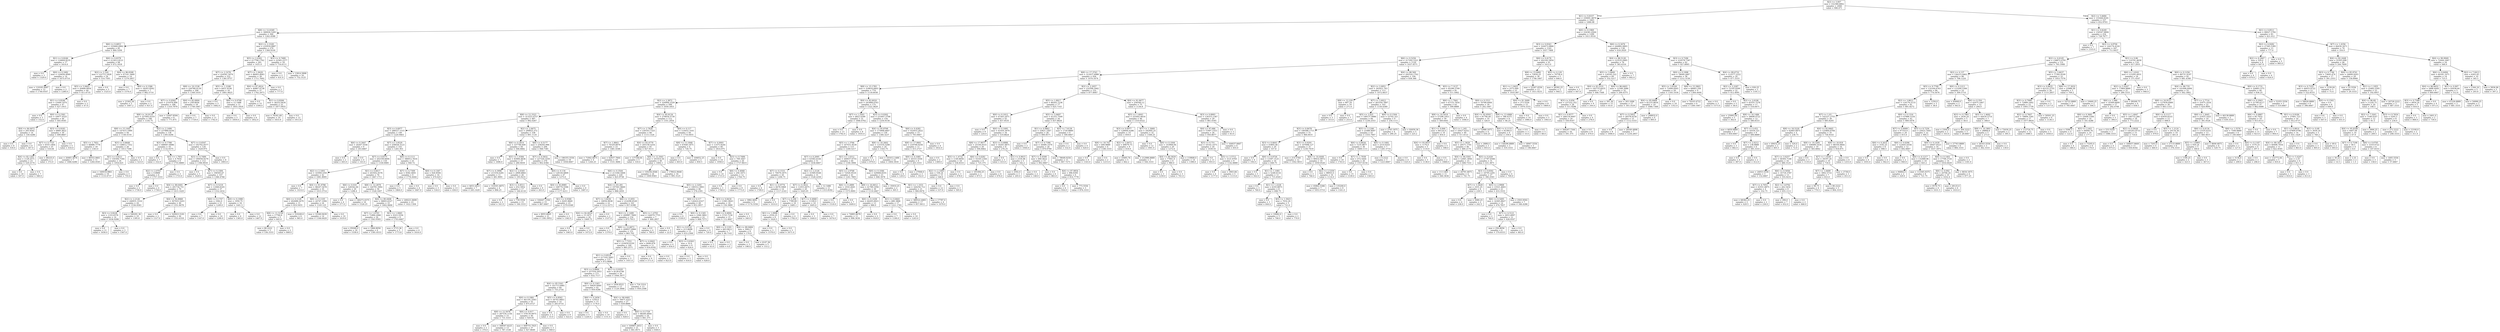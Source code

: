 digraph Tree {
node [shape=box] ;
0 [label="X[2] <= 3.007\nmse = 332389.6802\nsamples = 2000\nvalue = 996.471"] ;
1 [label="X[1] <= 0.8337\nmse = 339491.4879\nsamples = 1663\nvalue = 1066.08"] ;
0 -> 1 [labeldistance=2.5, labelangle=45, headlabel="True"] ;
2 [label="X[8] <= 12.6349\nmse = 308426.5285\nsamples = 364\nvalue = 1262.4588"] ;
1 -> 2 ;
3 [label="X[6] <= 0.6853\nmse = 335660.6962\nsamples = 85\nvalue = 860.5294"] ;
2 -> 3 ;
4 [label="X[1] <= 0.8246\nmse = 116604.8235\nsamples = 17\nvalue = 1614.0"] ;
3 -> 4 ;
5 [label="mse = 0.0\nsamples = 3\nvalue = 1329.0"] ;
4 -> 5 ;
6 [label="X[0] <= 0.1682\nmse = 120456.4949\nsamples = 14\nvalue = 1675.0714"] ;
4 -> 6 ;
7 [label="mse = 110183.4097\nsamples = 12\nvalue = 1740.9167"] ;
6 -> 7 ;
8 [label="mse = 0.0\nsamples = 2\nvalue = 1280.0"] ;
6 -> 8 ;
9 [label="X[6] <= 0.8378\nmse = 213012.8121\nsamples = 68\nvalue = 672.1618"] ;
3 -> 9 ;
10 [label="X[2] <= 2.324\nmse = 122715.1828\nsamples = 54\nvalue = 514.7593"] ;
9 -> 10 ;
11 [label="X[5] <= 5.9403\nmse = 20468.9954\nsamples = 49\nvalue = 411.6735"] ;
10 -> 11 ;
12 [label="X[1] <= 0.8246\nmse = 15440.1974\nsamples = 47\nvalue = 427.1915"] ;
11 -> 12 ;
13 [label="mse = 0.0\nsamples = 3\nvalue = 152.0"] ;
12 -> 13 ;
14 [label="X[0] <= 0.1583\nmse = 10977.4525\nsamples = 44\nvalue = 445.9545"] ;
12 -> 14 ;
15 [label="X[4] <= 84.0072\nmse = 205.9592\nsamples = 14\nvalue = 330.4286"] ;
14 -> 15 ;
16 [label="mse = 0.0\nsamples = 8\nvalue = 318.0"] ;
15 -> 16 ;
17 [label="mse = 0.0\nsamples = 6\nvalue = 347.0"] ;
15 -> 17 ;
18 [label="X[3] <= 0.9183\nmse = 6869.3822\nsamples = 30\nvalue = 499.8667"] ;
14 -> 18 ;
19 [label="X[7] <= 0.7725\nmse = 6555.1904\nsamples = 25\nvalue = 516.64"] ;
18 -> 19 ;
20 [label="X[4] <= 82.1263\nmse = 1128.2571\nsamples = 23\nvalue = 529.2174"] ;
19 -> 20 ;
21 [label="mse = 0.0\nsamples = 16\nvalue = 507.0"] ;
20 -> 21 ;
22 [label="mse = 0.0\nsamples = 7\nvalue = 580.0"] ;
20 -> 22 ;
23 [label="mse = 46225.0\nsamples = 2\nvalue = 372.0"] ;
19 -> 23 ;
24 [label="mse = 0.0\nsamples = 5\nvalue = 416.0"] ;
18 -> 24 ;
25 [label="mse = 0.0\nsamples = 2\nvalue = 47.0"] ;
11 -> 25 ;
26 [label="mse = 0.0\nsamples = 5\nvalue = 1525.0"] ;
10 -> 26 ;
27 [label="X[4] <= 86.8308\nmse = 97141.3469\nsamples = 14\nvalue = 1279.2857"] ;
9 -> 27 ;
28 [label="mse = 0.0\nsamples = 7\nvalue = 1576.0"] ;
27 -> 28 ;
29 [label="X[0] <= 0.1586\nmse = 18203.9592\nsamples = 7\nvalue = 982.5714"] ;
27 -> 29 ;
30 [label="mse = 23362.56\nsamples = 5\nvalue = 1007.2"] ;
29 -> 30 ;
31 [label="mse = 0.0\nsamples = 2\nvalue = 921.0"] ;
29 -> 31 ;
32 [label="X[2] <= 2.3328\nmse = 235918.0887\nsamples = 279\nvalue = 1384.9104"] ;
2 -> 32 ;
33 [label="X[5] <= 2.4302\nmse = 217706.1762\nsamples = 261\nvalue = 1431.0"] ;
32 -> 33 ;
34 [label="X[7] <= 2.3278\nmse = 224561.5074\nsamples = 222\nvalue = 1381.6757"] ;
33 -> 34 ;
35 [label="X[8] <= 19.1538\nmse = 226780.0139\nsamples = 206\nvalue = 1349.1019"] ;
34 -> 35 ;
36 [label="X[7] <= 0.9582\nmse = 231676.906\nsamples = 188\nvalue = 1310.7979"] ;
35 -> 36 ;
37 [label="X[8] <= 16.9116\nmse = 227005.0319\nsamples = 180\nvalue = 1334.75"] ;
36 -> 37 ;
38 [label="X[8] <= 15.1445\nmse = 147415.1999\nsamples = 44\nvalue = 1148.4318"] ;
37 -> 38 ;
39 [label="X[5] <= 1.7951\nmse = 66886.7778\nsamples = 18\nvalue = 1343.0"] ;
38 -> 39 ;
40 [label="mse = 20483.3878\nsamples = 7\nvalue = 1466.4286"] ;
39 -> 40 ;
41 [label="mse = 80552.0661\nsamples = 11\nvalue = 1264.4545"] ;
39 -> 41 ;
42 [label="X[3] <= 0.8648\nmse = 158812.7352\nsamples = 26\nvalue = 1013.7308"] ;
38 -> 42 ;
43 [label="X[1] <= 0.8211\nmse = 150306.7344\nsamples = 24\nvalue = 1054.625"] ;
42 -> 43 ;
44 [label="mse = 160018.9861\nsamples = 19\nvalue = 1133.4737"] ;
43 -> 44 ;
45 [label="mse = 0.0\nsamples = 5\nvalue = 755.0"] ;
43 -> 45 ;
46 [label="mse = 0.0\nsamples = 2\nvalue = 523.0"] ;
42 -> 46 ;
47 [label="X[2] <= 2.1499\nmse = 237889.9256\nsamples = 136\nvalue = 1395.0294"] ;
37 -> 47 ;
48 [label="X[3] <= 0.7788\nmse = 498947.8086\nsamples = 16\nvalue = 1132.9375"] ;
47 -> 48 ;
49 [label="mse = 0.0\nsamples = 7\nvalue = 332.0"] ;
48 -> 49 ;
50 [label="X[5] <= 1.7951\nmse = 4.7654\nsamples = 9\nvalue = 1755.8889"] ;
48 -> 50 ;
51 [label="X[2] <= 2.0703\nmse = 0.8889\nsamples = 6\nvalue = 1757.3333"] ;
50 -> 51 ;
52 [label="mse = 0.0\nsamples = 2\nvalue = 1756.0"] ;
51 -> 52 ;
53 [label="mse = 0.0\nsamples = 4\nvalue = 1758.0"] ;
51 -> 53 ;
54 [label="mse = 0.0\nsamples = 3\nvalue = 1753.0"] ;
50 -> 54 ;
55 [label="X[7] <= 0.6547\nmse = 192702.0577\nsamples = 120\nvalue = 1429.975"] ;
47 -> 55 ;
56 [label="X[3] <= 0.7489\nmse = 190058.9279\nsamples = 112\nvalue = 1396.9018"] ;
55 -> 56 ;
57 [label="mse = 0.0\nsamples = 5\nvalue = 1620.0"] ;
56 -> 57 ;
58 [label="X[7] <= 0.3384\nmse = 196505.67\nsamples = 107\nvalue = 1386.4766"] ;
56 -> 58 ;
59 [label="X[4] <= 89.6491\nmse = 291734.751\nsamples = 70\nvalue = 1415.1429"] ;
58 -> 59 ;
60 [label="X[2] <= 2.2126\nmse = 240031.3316\nsamples = 24\nvalue = 1536.4583"] ;
59 -> 60 ;
61 [label="X[3] <= 0.8228\nmse = 1333.6378\nsamples = 14\nvalue = 1636.9286"] ;
60 -> 61 ;
62 [label="mse = 0.0\nsamples = 11\nvalue = 1656.0"] ;
61 -> 62 ;
63 [label="mse = 0.0\nsamples = 3\nvalue = 1567.0"] ;
61 -> 63 ;
64 [label="mse = 540291.36\nsamples = 10\nvalue = 1395.8"] ;
60 -> 64 ;
65 [label="X[4] <= 92.8968\nmse = 307025.5203\nsamples = 46\nvalue = 1351.8478"] ;
59 -> 65 ;
66 [label="mse = 0.0\nsamples = 2\nvalue = 1317.0"] ;
65 -> 66 ;
67 [label="mse = 320923.5181\nsamples = 44\nvalue = 1353.4318"] ;
65 -> 67 ;
68 [label="X[7] <= 0.5218\nmse = 11846.6165\nsamples = 37\nvalue = 1332.2432"] ;
58 -> 68 ;
69 [label="X[0] <= 0.1747\nmse = 3362.0\nsamples = 21\nvalue = 1249.0"] ;
68 -> 69 ;
70 [label="mse = 0.0\nsamples = 7\nvalue = 1167.0"] ;
69 -> 70 ;
71 [label="mse = 0.0\nsamples = 14\nvalue = 1290.0"] ;
69 -> 71 ;
72 [label="X[0] <= 0.1998\nmse = 1950.75\nsamples = 16\nvalue = 1441.5"] ;
68 -> 72 ;
73 [label="mse = 0.0\nsamples = 4\nvalue = 1365.0"] ;
72 -> 73 ;
74 [label="mse = 0.0\nsamples = 12\nvalue = 1467.0"] ;
72 -> 74 ;
75 [label="mse = 0.0\nsamples = 8\nvalue = 1893.0"] ;
55 -> 75 ;
76 [label="mse = 33447.8594\nsamples = 8\nvalue = 771.875"] ;
36 -> 76 ;
77 [label="X[4] <= 82.6904\nmse = 258.8056\nsamples = 18\nvalue = 1749.1667"] ;
35 -> 77 ;
78 [label="mse = 0.0\nsamples = 7\nvalue = 1729.0"] ;
77 -> 78 ;
79 [label="mse = 0.0\nsamples = 11\nvalue = 1762.0"] ;
77 -> 79 ;
80 [label="X[5] <= 1.2188\nmse = 6451.9336\nsamples = 16\nvalue = 1801.0625"] ;
34 -> 80 ;
81 [label="mse = 0.0\nsamples = 5\nvalue = 1682.0"] ;
80 -> 81 ;
82 [label="X[6] <= 0.4708\nmse = 12.1488\nsamples = 11\nvalue = 1855.1818"] ;
80 -> 82 ;
83 [label="mse = 0.0\nsamples = 5\nvalue = 1859.0"] ;
82 -> 83 ;
84 [label="mse = 0.0\nsamples = 6\nvalue = 1852.0"] ;
82 -> 84 ;
85 [label="X[7] <= 1.9429\nmse = 86003.4083\nsamples = 39\nvalue = 1711.7692"] ;
33 -> 85 ;
86 [label="X[4] <= 87.4914\nmse = 40867.0738\nsamples = 37\nvalue = 1762.2973"] ;
85 -> 86 ;
87 [label="mse = 0.0\nsamples = 15\nvalue = 1594.0"] ;
86 -> 87 ;
88 [label="X[1] <= 0.8266\nmse = 36252.0434\nsamples = 22\nvalue = 1877.0455"] ;
86 -> 88 ;
89 [label="mse = 76341.69\nsamples = 10\nvalue = 1833.9"] ;
88 -> 89 ;
90 [label="mse = 0.0\nsamples = 12\nvalue = 1913.0"] ;
88 -> 90 ;
91 [label="mse = 0.0\nsamples = 2\nvalue = 777.0"] ;
85 -> 91 ;
92 [label="X[3] <= 0.7489\nmse = 22565.2377\nsamples = 18\nvalue = 716.6111"] ;
32 -> 92 ;
93 [label="mse = 0.0\nsamples = 2\nvalue = 431.0"] ;
92 -> 93 ;
94 [label="mse = 13914.5898\nsamples = 16\nvalue = 752.3125"] ;
92 -> 94 ;
95 [label="X[0] <= 0.1969\nmse = 334361.8364\nsamples = 1299\nvalue = 1011.0516"] ;
1 -> 95 ;
96 [label="X[3] <= 0.9343\nmse = 324473.0866\nsamples = 1161\nvalue = 1057.7468"] ;
95 -> 96 ;
97 [label="X[6] <= 0.5256\nmse = 317292.5321\nsamples = 1120\nvalue = 1037.4571"] ;
96 -> 97 ;
98 [label="X[8] <= 17.3743\nmse = 312437.6988\nsamples = 926\nvalue = 1079.1674"] ;
97 -> 98 ;
99 [label="X[8] <= 15.1783\nmse = 318616.8403\nsamples = 774\nvalue = 1118.6938"] ;
98 -> 99 ;
100 [label="X[2] <= 2.3872\nmse = 324909.3329\nsamples = 599\nvalue = 1059.1853"] ;
99 -> 100 ;
101 [label="X[8] <= 12.3323\nmse = 313223.4757\nsamples = 487\nvalue = 992.0267"] ;
100 -> 101 ;
102 [label="X[3] <= 0.6977\nmse = 288527.1515\nsamples = 149\nvalue = 1220.9463"] ;
101 -> 102 ;
103 [label="X[6] <= 0.3447\nmse = 20267.5556\nsamples = 6\nvalue = 243.6667"] ;
102 -> 103 ;
104 [label="mse = 0.0\nsamples = 2\nvalue = 445.0"] ;
103 -> 104 ;
105 [label="mse = 0.0\nsamples = 4\nvalue = 143.0"] ;
103 -> 105 ;
106 [label="X[7] <= 3.9529\nmse = 258028.3123\nsamples = 143\nvalue = 1261.951"] ;
102 -> 106 ;
107 [label="X[7] <= 0.8375\nmse = 202109.6694\nsamples = 118\nvalue = 1330.0085"] ;
106 -> 107 ;
108 [label="X[2] <= 2.1001\nmse = 103943.059\nsamples = 42\nvalue = 1081.8095"] ;
107 -> 108 ;
109 [label="mse = 0.0\nsamples = 7\nvalue = 1414.0"] ;
108 -> 109 ;
110 [label="X[4] <= 91.9786\nmse = 98247.5478\nsamples = 35\nvalue = 1015.3714"] ;
108 -> 110 ;
111 [label="X[0] <= 0.1128\nmse = 202688.2479\nsamples = 11\nvalue = 819.5455"] ;
110 -> 111 ;
112 [label="X[8] <= 11.5158\nmse = 17760.8\nsamples = 5\nvalue = 645.0"] ;
111 -> 112 ;
113 [label="mse = 80.2222\nsamples = 3\nvalue = 536.3333"] ;
112 -> 113 ;
114 [label="mse = 0.0\nsamples = 2\nvalue = 808.0"] ;
112 -> 114 ;
115 [label="mse = 310249.0\nsamples = 6\nvalue = 965.0"] ;
111 -> 115 ;
116 [label="X[0] <= 0.1105\nmse = 24747.1094\nsamples = 24\nvalue = 1105.125"] ;
110 -> 116 ;
117 [label="mse = 33340.9439\nsamples = 14\nvalue = 1166.6429"] ;
116 -> 117 ;
118 [label="mse = 0.0\nsamples = 10\nvalue = 1019.0"] ;
116 -> 118 ;
119 [label="X[1] <= 0.8417\nmse = 203502.4576\nsamples = 76\nvalue = 1467.1711"] ;
107 -> 119 ;
120 [label="X[6] <= 0.016\nmse = 328342.84\nsamples = 20\nvalue = 1296.4"] ;
119 -> 120 ;
121 [label="mse = 0.0\nsamples = 4\nvalue = 377.0"] ;
120 -> 121 ;
122 [label="mse = 146273.4375\nsamples = 16\nvalue = 1526.25"] ;
120 -> 122 ;
123 [label="X[8] <= 12.2878\nmse = 144781.5992\nsamples = 56\nvalue = 1528.1607"] ;
119 -> 123 ;
124 [label="X[4] <= 89.4408\nmse = 58693.6327\nsamples = 33\nvalue = 1602.0606"] ;
123 -> 124 ;
125 [label="X[7] <= 1.6793\nmse = 71884.2066\nsamples = 24\nvalue = 1563.9583"] ;
124 -> 125 ;
126 [label="mse = 95048.0\nsamples = 18\nvalue = 1558.0"] ;
125 -> 126 ;
127 [label="mse = 1966.8056\nsamples = 6\nvalue = 1581.8333"] ;
125 -> 127 ;
128 [label="X[1] <= 1.0065\nmse = 9323.5556\nsamples = 9\nvalue = 1703.6667"] ;
124 -> 128 ;
129 [label="mse = 5715.36\nsamples = 5\nvalue = 1773.8"] ;
128 -> 129 ;
130 [label="mse = 0.0\nsamples = 4\nvalue = 1616.0"] ;
128 -> 130 ;
131 [label="mse = 249221.0699\nsamples = 23\nvalue = 1422.1304"] ;
123 -> 131 ;
132 [label="X[0] <= 0.1111\nmse = 396912.7616\nsamples = 25\nvalue = 940.72"] ;
106 -> 132 ;
133 [label="X[7] <= 4.7309\nmse = 9582.4691\nsamples = 9\nvalue = 1776.4444"] ;
132 -> 133 ;
134 [label="mse = 0.0\nsamples = 5\nvalue = 1864.0"] ;
133 -> 134 ;
135 [label="mse = 0.0\nsamples = 4\nvalue = 1667.0"] ;
133 -> 135 ;
136 [label="X[0] <= 0.1367\nmse = 926.8594\nsamples = 16\nvalue = 470.625"] ;
132 -> 136 ;
137 [label="mse = 0.0\nsamples = 3\nvalue = 534.0"] ;
136 -> 137 ;
138 [label="mse = 0.0\nsamples = 13\nvalue = 456.0"] ;
136 -> 138 ;
139 [label="X[2] <= 2.0675\nmse = 290825.372\nsamples = 338\nvalue = 891.1124"] ;
101 -> 139 ;
140 [label="X[6] <= 0.2614\nmse = 337746.609\nsamples = 44\nvalue = 506.0682"] ;
139 -> 140 ;
141 [label="mse = 0.0\nsamples = 7\nvalue = 1696.0"] ;
140 -> 141 ;
142 [label="X[5] <= 1.9384\nmse = 83084.4836\nsamples = 37\nvalue = 280.9459"] ;
140 -> 142 ;
143 [label="X[7] <= 0.3998\nmse = 215354.6281\nsamples = 11\nvalue = 481.9091"] ;
142 -> 143 ;
144 [label="mse = 4653.2653\nsamples = 7\nvalue = 245.1429"] ;
143 -> 144 ;
145 [label="mse = 314301.6875\nsamples = 4\nvalue = 896.25"] ;
143 -> 145 ;
146 [label="X[2] <= 2.0345\nmse = 2808.6864\nsamples = 26\nvalue = 195.9231"] ;
142 -> 146 ;
147 [label="X[3] <= 0.8511\nmse = 652.5952\nsamples = 17\nvalue = 160.4118"] ;
146 -> 147 ;
148 [label="mse = 0.0\nsamples = 2\nvalue = 161.0"] ;
147 -> 148 ;
149 [label="mse = 739.5556\nsamples = 15\nvalue = 160.3333"] ;
147 -> 149 ;
150 [label="mse = 0.0\nsamples = 9\nvalue = 263.0"] ;
146 -> 150 ;
151 [label="X[6] <= 0.5177\nmse = 258293.996\nsamples = 294\nvalue = 948.7381"] ;
139 -> 151 ;
152 [label="X[7] <= 0.5832\nmse = 227320.3259\nsamples = 276\nvalue = 902.4384"] ;
151 -> 152 ;
153 [label="X[0] <= 0.134\nmse = 128144.6809\nsamples = 47\nvalue = 1275.0"] ;
152 -> 153 ;
154 [label="X[4] <= 93.8985\nmse = 108770.5596\nsamples = 38\nvalue = 1177.4211"] ;
153 -> 154 ;
155 [label="mse = 104447.1556\nsamples = 15\nvalue = 867.6667"] ;
154 -> 155 ;
156 [label="X[1] <= 0.9366\nmse = 8205.9849\nsamples = 23\nvalue = 1379.4348"] ;
154 -> 156 ;
157 [label="mse = 8955.8005\nsamples = 21\nvalue = 1381.0952"] ;
156 -> 157 ;
158 [label="mse = 0.0\nsamples = 2\nvalue = 1362.0"] ;
156 -> 158 ;
159 [label="mse = 0.0\nsamples = 9\nvalue = 1687.0"] ;
153 -> 159 ;
160 [label="X[6] <= 0.3544\nmse = 213340.5408\nsamples = 229\nvalue = 825.9738"] ;
152 -> 160 ;
161 [label="X[4] <= 83.281\nmse = 197561.9669\nsamples = 183\nvalue = 888.2459"] ;
160 -> 161 ;
162 [label="X[7] <= 3.6036\nmse = 18056.9938\nsamples = 22\nvalue = 1112.2273"] ;
161 -> 162 ;
163 [label="X[4] <= 82.6016\nmse = 15.1875\nsamples = 20\nvalue = 1069.75"] ;
162 -> 163 ;
164 [label="mse = 0.0\nsamples = 5\nvalue = 1063.0"] ;
163 -> 164 ;
165 [label="mse = 0.0\nsamples = 15\nvalue = 1072.0"] ;
163 -> 165 ;
166 [label="mse = 0.0\nsamples = 2\nvalue = 1537.0"] ;
162 -> 166 ;
167 [label="X[8] <= 13.855\nmse = 214298.6528\nsamples = 161\nvalue = 857.6398"] ;
161 -> 167 ;
168 [label="X[2] <= 2.1499\nmse = 209987.7809\nsamples = 154\nvalue = 875.7013"] ;
167 -> 168 ;
169 [label="mse = 0.0\nsamples = 3\nvalue = 1379.0"] ;
168 -> 169 ;
170 [label="X[8] <= 12.6873\nmse = 209027.0966\nsamples = 151\nvalue = 865.702"] ;
168 -> 170 ;
171 [label="X[5] <= 7.7251\nmse = 219459.0339\nsamples = 140\nvalue = 885.2571"] ;
170 -> 171 ;
172 [label="X[1] <= 0.8518\nmse = 217102.5083\nsamples = 137\nvalue = 872.8686"] ;
171 -> 172 ;
173 [label="X[3] <= 0.8884\nmse = 257554.2953\nsamples = 111\nvalue = 832.7117"] ;
172 -> 173 ;
174 [label="X[4] <= 85.5343\nmse = 351713.0981\nsamples = 69\nvalue = 755.2754"] ;
173 -> 174 ;
175 [label="X[0] <= 0.1881\nmse = 361191.5583\nsamples = 55\nvalue = 875.4727"] ;
174 -> 175 ;
176 [label="X[8] <= 12.5078\nmse = 287534.1156\nsamples = 15\nvalue = 731.5333"] ;
175 -> 176 ;
177 [label="mse = 0.0\nsamples = 2\nvalue = 370.0"] ;
176 -> 177 ;
178 [label="mse = 308567.8225\nsamples = 13\nvalue = 787.1538"] ;
176 -> 178 ;
179 [label="X[6] <= 0.017\nmse = 378130.0975\nsamples = 40\nvalue = 929.45"] ;
175 -> 179 ;
180 [label="mse = 408755.7925\nsamples = 37\nvalue = 927.8649"] ;
179 -> 180 ;
181 [label="mse = 0.0\nsamples = 3\nvalue = 949.0"] ;
179 -> 181 ;
182 [label="X[5] <= 6.8562\nmse = 34742.0663\nsamples = 14\nvalue = 283.0714"] ;
174 -> 182 ;
183 [label="mse = 0.0\nsamples = 5\nvalue = 33.0"] ;
182 -> 183 ;
184 [label="mse = 0.0\nsamples = 9\nvalue = 422.0"] ;
182 -> 184 ;
185 [label="X[0] <= 0.1263\nmse = 76829.4949\nsamples = 42\nvalue = 959.9286"] ;
173 -> 185 ;
186 [label="X[6] <= 0.2456\nmse = 1250.0\nsamples = 15\nvalue = 1176.0"] ;
185 -> 186 ;
187 [label="mse = 0.0\nsamples = 5\nvalue = 1226.0"] ;
186 -> 187 ;
188 [label="mse = 0.0\nsamples = 10\nvalue = 1151.0"] ;
186 -> 188 ;
189 [label="X[4] <= 90.6481\nmse = 78471.4321\nsamples = 27\nvalue = 839.8889"] ;
185 -> 189 ;
190 [label="mse = 0.0\nsamples = 3\nvalue = 828.0"] ;
189 -> 190 ;
191 [label="X[0] <= 0.1729\nmse = 88260.4844\nsamples = 24\nvalue = 841.375"] ;
189 -> 191 ;
192 [label="mse = 100867.2653\nsamples = 21\nvalue = 841.8571"] ;
191 -> 192 ;
193 [label="mse = 0.0\nsamples = 3\nvalue = 838.0"] ;
191 -> 193 ;
194 [label="X[1] <= 0.9183\nmse = 8128.6746\nsamples = 26\nvalue = 1044.3077"] ;
172 -> 194 ;
195 [label="mse = 1056.8521\nsamples = 13\nvalue = 1129.3846"] ;
194 -> 195 ;
196 [label="mse = 724.3314\nsamples = 13\nvalue = 959.2308"] ;
194 -> 196 ;
197 [label="mse = 0.0\nsamples = 3\nvalue = 1451.0"] ;
171 -> 197 ;
198 [label="X[7] <= 4.0043\nmse = 9446.876\nsamples = 11\nvalue = 616.8182"] ;
170 -> 198 ;
199 [label="mse = 0.0\nsamples = 9\nvalue = 571.0"] ;
198 -> 199 ;
200 [label="mse = 0.0\nsamples = 2\nvalue = 823.0"] ;
198 -> 200 ;
201 [label="X[5] <= 1.4793\nmse = 144070.7755\nsamples = 7\nvalue = 460.2857"] ;
167 -> 201 ;
202 [label="mse = 0.0\nsamples = 4\nvalue = 789.0"] ;
201 -> 202 ;
203 [label="mse = 0.0\nsamples = 3\nvalue = 22.0"] ;
201 -> 203 ;
204 [label="X[5] <= 2.3291\nmse = 199312.3993\nsamples = 46\nvalue = 578.2391"] ;
160 -> 204 ;
205 [label="X[0] <= 0.117\nmse = 126422.6327\nsamples = 28\nvalue = 853.2857"] ;
204 -> 205 ;
206 [label="mse = 0.0\nsamples = 6\nvalue = 1530.0"] ;
205 -> 206 ;
207 [label="X[0] <= 0.1345\nmse = 1946.3802\nsamples = 22\nvalue = 668.7273"] ;
205 -> 207 ;
208 [label="X[1] <= 0.9743\nmse = 213.8698\nsamples = 13\nvalue = 633.2308"] ;
207 -> 208 ;
209 [label="mse = 0.0\nsamples = 4\nvalue = 654.0"] ;
208 -> 209 ;
210 [label="X[3] <= 0.8363\nmse = 32.0\nsamples = 9\nvalue = 624.0"] ;
208 -> 210 ;
211 [label="mse = 0.0\nsamples = 3\nvalue = 616.0"] ;
210 -> 211 ;
212 [label="mse = 0.0\nsamples = 6\nvalue = 628.0"] ;
210 -> 212 ;
213 [label="mse = 0.0\nsamples = 9\nvalue = 720.0"] ;
207 -> 213 ;
214 [label="X[3] <= 0.8434\nmse = 11961.9043\nsamples = 18\nvalue = 150.3889"] ;
204 -> 214 ;
215 [label="X[6] <= 0.4904\nmse = 5725.7156\nsamples = 15\nvalue = 112.4667"] ;
214 -> 215 ;
216 [label="X[0] <= 0.1193\nmse = 663.0612\nsamples = 7\nvalue = 46.7143"] ;
215 -> 216 ;
217 [label="mse = 0.0\nsamples = 5\nvalue = 63.0"] ;
216 -> 217 ;
218 [label="mse = 0.0\nsamples = 2\nvalue = 6.0"] ;
216 -> 218 ;
219 [label="X[4] <= 89.9484\nmse = 3062.5\nsamples = 8\nvalue = 170.0"] ;
215 -> 219 ;
220 [label="mse = 0.0\nsamples = 3\nvalue = 198.0"] ;
219 -> 220 ;
221 [label="mse = 4147.36\nsamples = 5\nvalue = 153.2"] ;
219 -> 221 ;
222 [label="mse = 0.0\nsamples = 3\nvalue = 340.0"] ;
214 -> 222 ;
223 [label="mse = 196355.5556\nsamples = 18\nvalue = 1658.6667"] ;
151 -> 223 ;
224 [label="X[4] <= 85.8134\nmse = 270834.5739\nsamples = 112\nvalue = 1351.2054"] ;
100 -> 224 ;
225 [label="X[7] <= 2.7836\nmse = 230163.7325\nsamples = 68\nvalue = 1115.1324"] ;
224 -> 225 ;
226 [label="X[7] <= 1.8843\nmse = 76329.8979\nsamples = 23\nvalue = 1481.4348"] ;
225 -> 226 ;
227 [label="mse = 71842.6875\nsamples = 4\nvalue = 1244.25"] ;
226 -> 227 ;
228 [label="mse = 62937.7064\nsamples = 19\nvalue = 1531.3684"] ;
226 -> 228 ;
229 [label="X[4] <= 83.4779\nmse = 205158.5254\nsamples = 45\nvalue = 927.9111"] ;
225 -> 229 ;
230 [label="mse = 137168.64\nsamples = 5\nvalue = 318.4"] ;
229 -> 230 ;
231 [label="X[8] <= 12.3041\nmse = 161414.54\nsamples = 40\nvalue = 1004.1"] ;
229 -> 231 ;
232 [label="mse = 150256.4566\nsamples = 24\nvalue = 1009.9583"] ;
231 -> 232 ;
233 [label="mse = 178022.9648\nsamples = 16\nvalue = 995.3125"] ;
231 -> 233 ;
234 [label="X[0] <= 0.117\nmse = 114452.3161\nsamples = 44\nvalue = 1716.0455"] ;
224 -> 234 ;
235 [label="X[8] <= 13.1848\nmse = 67640.1875\nsamples = 4\nvalue = 726.75"] ;
234 -> 235 ;
236 [label="mse = 0.0\nsamples = 2\nvalue = 603.0"] ;
235 -> 236 ;
237 [label="mse = 104652.25\nsamples = 2\nvalue = 850.5"] ;
235 -> 237 ;
238 [label="X[7] <= 4.0001\nmse = 11475.9244\nsamples = 40\nvalue = 1814.975"] ;
234 -> 238 ;
239 [label="mse = 0.0\nsamples = 14\nvalue = 1958.0"] ;
238 -> 239 ;
240 [label="X[3] <= 0.7489\nmse = 709.3447\nsamples = 26\nvalue = 1737.9615"] ;
238 -> 240 ;
241 [label="mse = 0.0\nsamples = 14\nvalue = 1715.0"] ;
240 -> 241 ;
242 [label="X[6] <= 0.4068\nmse = 204.1875\nsamples = 12\nvalue = 1764.75"] ;
240 -> 242 ;
243 [label="mse = 0.0\nsamples = 3\nvalue = 1740.0"] ;
242 -> 243 ;
244 [label="mse = 0.0\nsamples = 9\nvalue = 1773.0"] ;
242 -> 244 ;
245 [label="X[4] <= 82.6016\nmse = 243468.0763\nsamples = 175\nvalue = 1322.3829"] ;
99 -> 245 ;
246 [label="X[7] <= 1.2503\nmse = 4822.4399\nsamples = 21\nvalue = 1846.4762"] ;
245 -> 246 ;
247 [label="mse = 0.0\nsamples = 13\nvalue = 1792.0"] ;
246 -> 247 ;
248 [label="mse = 0.0\nsamples = 8\nvalue = 1935.0"] ;
246 -> 248 ;
249 [label="X[3] <= 0.9302\nmse = 233447.5708\nsamples = 154\nvalue = 1250.9156"] ;
245 -> 249 ;
250 [label="X[4] <= 95.8768\nmse = 173908.0607\nsamples = 139\nvalue = 1300.3237"] ;
249 -> 250 ;
251 [label="X[5] <= 1.3766\nmse = 167431.9539\nsamples = 115\nvalue = 1249.5217"] ;
250 -> 251 ;
252 [label="X[7] <= 0.2095\nmse = 63582.6144\nsamples = 51\nvalue = 1436.6667"] ;
251 -> 252 ;
253 [label="X[7] <= 0.1533\nmse = 79479.1875\nsamples = 20\nvalue = 1294.75"] ;
252 -> 253 ;
254 [label="mse = 0.0\nsamples = 6\nvalue = 1709.0"] ;
253 -> 254 ;
255 [label="X[1] <= 0.9774\nmse = 8478.5969\nsamples = 14\nvalue = 1117.2143"] ;
253 -> 255 ;
256 [label="mse = 3982.4691\nsamples = 9\nvalue = 1174.5556"] ;
255 -> 256 ;
257 [label="mse = 0.0\nsamples = 5\nvalue = 1014.0"] ;
255 -> 257 ;
258 [label="X[2] <= 2.2126\nmse = 31949.9168\nsamples = 31\nvalue = 1528.2258"] ;
252 -> 258 ;
259 [label="X[7] <= 0.3622\nmse = 11053.4475\nsamples = 20\nvalue = 1645.05"] ;
258 -> 259 ;
260 [label="X[7] <= 0.296\nmse = 7789.89\nsamples = 10\nvalue = 1685.1"] ;
259 -> 260 ;
261 [label="X[1] <= 1.0998\nmse = 2550.25\nsamples = 6\nvalue = 1620.5"] ;
260 -> 261 ;
262 [label="mse = 0.0\nsamples = 3\nvalue = 1570.0"] ;
261 -> 262 ;
263 [label="mse = 0.0\nsamples = 3\nvalue = 1671.0"] ;
261 -> 263 ;
264 [label="mse = 0.0\nsamples = 4\nvalue = 1782.0"] ;
260 -> 264 ;
265 [label="X[7] <= 0.4968\nmse = 11109.0\nsamples = 10\nvalue = 1605.0"] ;
259 -> 265 ;
266 [label="mse = 0.0\nsamples = 3\nvalue = 1444.0"] ;
265 -> 266 ;
267 [label="mse = 0.0\nsamples = 7\nvalue = 1674.0"] ;
265 -> 267 ;
268 [label="mse = 12.1488\nsamples = 11\nvalue = 1315.8182"] ;
258 -> 268 ;
269 [label="X[1] <= 1.0312\nmse = 200037.6755\nsamples = 64\nvalue = 1100.3906"] ;
251 -> 269 ;
270 [label="X[5] <= 2.9768\nmse = 72026.9518\nsamples = 41\nvalue = 1241.7805"] ;
269 -> 270 ;
271 [label="X[6] <= 0.2889\nmse = 1916.2645\nsamples = 11\nvalue = 1575.9091"] ;
270 -> 271 ;
272 [label="mse = 0.0\nsamples = 4\nvalue = 1518.0"] ;
271 -> 272 ;
273 [label="mse = 0.0\nsamples = 7\nvalue = 1609.0"] ;
271 -> 273 ;
274 [label="X[8] <= 16.6612\nmse = 41789.1956\nsamples = 30\nvalue = 1119.2667"] ;
270 -> 274 ;
275 [label="X[0] <= 0.1438\nmse = 64205.6923\nsamples = 13\nvalue = 986.0"] ;
274 -> 275 ;
276 [label="mse = 74885.8678\nsamples = 11\nvalue = 998.3636"] ;
275 -> 276 ;
277 [label="mse = 0.0\nsamples = 2\nvalue = 918.0"] ;
275 -> 277 ;
278 [label="X[1] <= 0.8441\nmse = 680.3806\nsamples = 17\nvalue = 1221.1765"] ;
274 -> 278 ;
279 [label="mse = 0.0\nsamples = 7\nvalue = 1190.0"] ;
278 -> 279 ;
280 [label="mse = 0.0\nsamples = 10\nvalue = 1243.0"] ;
278 -> 280 ;
281 [label="X[0] <= 0.1046\nmse = 329068.8355\nsamples = 23\nvalue = 848.3478"] ;
269 -> 281 ;
282 [label="mse = 35910.25\nsamples = 2\nvalue = 305.5"] ;
281 -> 282 ;
283 [label="X[1] <= 1.1031\nmse = 326250.712\nsamples = 21\nvalue = 900.0476"] ;
281 -> 283 ;
284 [label="mse = 389522.4083\nsamples = 17\nvalue = 857.9412"] ;
283 -> 284 ;
285 [label="mse = 17787.0\nsamples = 4\nvalue = 1079.0"] ;
283 -> 285 ;
286 [label="X[8] <= 16.2602\nmse = 133316.5208\nsamples = 24\nvalue = 1543.75"] ;
250 -> 286 ;
287 [label="mse = 0.0\nsamples = 2\nvalue = 879.0"] ;
286 -> 287 ;
288 [label="mse = 101612.1488\nsamples = 22\nvalue = 1604.1818"] ;
286 -> 288 ;
289 [label="X[6] <= 0.4282\nmse = 552933.2622\nsamples = 15\nvalue = 793.0667"] ;
249 -> 289 ;
290 [label="X[8] <= 17.0661\nmse = 218768.9256\nsamples = 11\nvalue = 415.2727"] ;
289 -> 290 ;
291 [label="X[0] <= 0.1085\nmse = 20333.5556\nsamples = 9\nvalue = 203.3333"] ;
290 -> 291 ;
292 [label="mse = 0.0\nsamples = 6\nvalue = 129.0"] ;
291 -> 292 ;
293 [label="mse = 27848.0\nsamples = 3\nvalue = 352.0"] ;
291 -> 293 ;
294 [label="mse = 0.0\nsamples = 2\nvalue = 1369.0"] ;
290 -> 294 ;
295 [label="mse = 0.0\nsamples = 4\nvalue = 1832.0"] ;
289 -> 295 ;
296 [label="X[2] <= 2.2057\nmse = 232506.5942\nsamples = 152\nvalue = 877.8947"] ;
98 -> 296 ;
297 [label="X[5] <= 1.8917\nmse = 80202.7236\nsamples = 77\nvalue = 625.7143"] ;
296 -> 297 ;
298 [label="X[0] <= 0.1012\nmse = 47263.2071\nsamples = 43\nvalue = 457.9535"] ;
297 -> 298 ;
299 [label="mse = 0.0\nsamples = 9\nvalue = 224.0"] ;
298 -> 299 ;
300 [label="X[0] <= 0.1095\nmse = 41450.3979\nsamples = 34\nvalue = 519.8824"] ;
298 -> 300 ;
301 [label="X[8] <= 17.9077\nmse = 25336.0533\nsamples = 26\nvalue = 594.8462"] ;
300 -> 301 ;
302 [label="X[5] <= 1.4732\nmse = 1140.8056\nsamples = 18\nvalue = 536.8333"] ;
301 -> 302 ;
303 [label="X[2] <= 2.1499\nmse = 538.24\nsamples = 15\nvalue = 548.6"] ;
302 -> 303 ;
304 [label="mse = 0.0\nsamples = 12\nvalue = 537.0"] ;
303 -> 304 ;
305 [label="mse = 0.0\nsamples = 3\nvalue = 595.0"] ;
303 -> 305 ;
306 [label="mse = 0.0\nsamples = 3\nvalue = 478.0"] ;
302 -> 306 ;
307 [label="X[6] <= 0.4282\nmse = 55165.2344\nsamples = 8\nvalue = 725.375"] ;
301 -> 307 ;
308 [label="mse = 191406.25\nsamples = 2\nvalue = 873.5"] ;
307 -> 308 ;
309 [label="mse = 0.0\nsamples = 6\nvalue = 676.0"] ;
307 -> 309 ;
310 [label="X[3] <= 0.6888\nmse = 16201.6875\nsamples = 8\nvalue = 276.25"] ;
300 -> 310 ;
311 [label="mse = 0.0\nsamples = 3\nvalue = 433.0"] ;
310 -> 311 ;
312 [label="X[1] <= 0.9615\nmse = 2334.96\nsamples = 5\nvalue = 182.2"] ;
310 -> 312 ;
313 [label="mse = 2592.0\nsamples = 3\nvalue = 205.0"] ;
312 -> 313 ;
314 [label="mse = 0.0\nsamples = 2\nvalue = 148.0"] ;
312 -> 314 ;
315 [label="X[5] <= 5.0697\nmse = 41252.7509\nsamples = 34\nvalue = 837.8824"] ;
297 -> 315 ;
316 [label="X[1] <= 0.9862\nmse = 33821.3367\nsamples = 28\nvalue = 890.8571"] ;
315 -> 316 ;
317 [label="mse = 0.0\nsamples = 2\nvalue = 1044.0"] ;
316 -> 317 ;
318 [label="X[7] <= 0.7388\nmse = 34480.1479\nsamples = 26\nvalue = 879.0769"] ;
316 -> 318 ;
319 [label="X[7] <= 0.4599\nmse = 840.4622\nsamples = 15\nvalue = 902.0667"] ;
318 -> 319 ;
320 [label="mse = 0.0\nsamples = 6\nvalue = 883.0"] ;
319 -> 320 ;
321 [label="X[4] <= 87.9954\nmse = 996.8395\nsamples = 9\nvalue = 914.7778"] ;
319 -> 321 ;
322 [label="mse = 0.0\nsamples = 6\nvalue = 934.0"] ;
321 -> 322 ;
323 [label="mse = 773.5556\nsamples = 3\nvalue = 876.3333"] ;
321 -> 323 ;
324 [label="mse = 78648.9256\nsamples = 11\nvalue = 847.7273"] ;
318 -> 324 ;
325 [label="X[5] <= 7.6139\nmse = 1720.8889\nsamples = 6\nvalue = 590.6667"] ;
315 -> 325 ;
326 [label="mse = 0.0\nsamples = 2\nvalue = 532.0"] ;
325 -> 326 ;
327 [label="mse = 0.0\nsamples = 4\nvalue = 620.0"] ;
325 -> 327 ;
328 [label="X[4] <= 91.0677\nmse = 256549.12\nsamples = 75\nvalue = 1136.8"] ;
296 -> 328 ;
329 [label="X[5] <= 1.4043\nmse = 255442.6616\nsamples = 46\nvalue = 1310.6522"] ;
328 -> 329 ;
330 [label="X[3] <= 0.6977\nmse = 128944.4286\nsamples = 14\nvalue = 859.0"] ;
329 -> 330 ;
331 [label="X[8] <= 18.743\nmse = 600.8889\nsamples = 6\nvalue = 1180.3333"] ;
330 -> 331 ;
332 [label="mse = 0.0\nsamples = 4\nvalue = 1163.0"] ;
331 -> 332 ;
333 [label="mse = 0.0\nsamples = 2\nvalue = 1215.0"] ;
331 -> 333 ;
334 [label="X[2] <= 2.8472\nmse = 89679.75\nsamples = 8\nvalue = 618.0"] ;
330 -> 334 ;
335 [label="mse = 10485.76\nsamples = 5\nvalue = 662.2"] ;
334 -> 335 ;
336 [label="mse = 212986.8889\nsamples = 3\nvalue = 544.3333"] ;
334 -> 336 ;
337 [label="X[7] <= 1.3069\nmse = 182495.25\nsamples = 32\nvalue = 1508.25"] ;
329 -> 337 ;
338 [label="mse = 0.0\nsamples = 12\nvalue = 1901.0"] ;
337 -> 338 ;
339 [label="X[0] <= 0.1044\nmse = 143909.94\nsamples = 20\nvalue = 1272.6"] ;
337 -> 339 ;
340 [label="X[4] <= 84.5829\nmse = 77841.0\nsamples = 6\nvalue = 980.0"] ;
339 -> 340 ;
341 [label="mse = 0.0\nsamples = 3\nvalue = 1259.0"] ;
340 -> 341 ;
342 [label="mse = 0.0\nsamples = 3\nvalue = 701.0"] ;
340 -> 342 ;
343 [label="mse = 119808.0\nsamples = 14\nvalue = 1398.0"] ;
339 -> 343 ;
344 [label="X[3] <= 0.8993\nmse = 134315.1367\nsamples = 29\nvalue = 861.0345"] ;
328 -> 344 ;
345 [label="X[4] <= 97.686\nmse = 71907.1553\nsamples = 26\nvalue = 950.8077"] ;
344 -> 345 ;
346 [label="X[3] <= 0.751\nmse = 10142.1475\nsamples = 20\nvalue = 1039.55"] ;
345 -> 346 ;
347 [label="mse = 0.0\nsamples = 11\nvalue = 955.0"] ;
346 -> 347 ;
348 [label="X[5] <= 3.5712\nmse = 3121.8765\nsamples = 9\nvalue = 1142.8889"] ;
346 -> 348 ;
349 [label="mse = 0.0\nsamples = 4\nvalue = 1177.0"] ;
348 -> 349 ;
350 [label="mse = 3943.84\nsamples = 5\nvalue = 1115.6"] ;
348 -> 350 ;
351 [label="mse = 164037.6667\nsamples = 6\nvalue = 655.0"] ;
345 -> 351 ;
352 [label="mse = 0.0\nsamples = 3\nvalue = 83.0"] ;
344 -> 352 ;
353 [label="X[4] <= 88.569\nmse = 292524.1702\nsamples = 194\nvalue = 838.366"] ;
97 -> 353 ;
354 [label="X[2] <= 2.0951\nmse = 302421.763\nsamples = 113\nvalue = 1072.6637"] ;
353 -> 354 ;
355 [label="X[8] <= 12.229\nmse = 807.24\nsamples = 10\nvalue = 271.6"] ;
354 -> 355 ;
356 [label="mse = 0.0\nsamples = 3\nvalue = 315.0"] ;
355 -> 356 ;
357 [label="mse = 0.0\nsamples = 7\nvalue = 253.0"] ;
355 -> 357 ;
358 [label="X[7] <= 3.4012\nmse = 263354.7897\nsamples = 103\nvalue = 1150.4369"] ;
354 -> 358 ;
359 [label="X[5] <= 2.025\nmse = 199137.9986\nsamples = 94\nvalue = 1236.2553"] ;
358 -> 359 ;
360 [label="X[3] <= 0.8478\nmse = 190588.1715\nsamples = 51\nvalue = 966.8431"] ;
359 -> 360 ;
361 [label="X[3] <= 0.6643\nmse = 43805.46\nsamples = 20\nvalue = 557.8"] ;
360 -> 361 ;
362 [label="mse = 0.0\nsamples = 4\nvalue = 194.0"] ;
361 -> 362 ;
363 [label="X[6] <= 0.9726\nmse = 13397.3125\nsamples = 16\nvalue = 648.75"] ;
361 -> 363 ;
364 [label="mse = 0.0\nsamples = 5\nvalue = 502.0"] ;
363 -> 364 ;
365 [label="X[1] <= 1.1081\nmse = 5248.6116\nsamples = 11\nvalue = 715.4545"] ;
363 -> 365 ;
366 [label="mse = 0.0\nsamples = 3\nvalue = 760.0"] ;
365 -> 366 ;
367 [label="X[1] <= 1.2228\nmse = 6193.6875\nsamples = 8\nvalue = 698.75"] ;
365 -> 367 ;
368 [label="mse = 0.0\nsamples = 3\nvalue = 644.0"] ;
367 -> 368 ;
369 [label="X[5] <= 1.5923\nmse = 7032.24\nsamples = 5\nvalue = 731.6"] ;
367 -> 369 ;
370 [label="mse = 10082.0\nsamples = 3\nvalue = 706.0"] ;
369 -> 370 ;
371 [label="mse = 0.0\nsamples = 2\nvalue = 770.0"] ;
369 -> 371 ;
372 [label="X[3] <= 0.9291\nmse = 107698.127\nsamples = 31\nvalue = 1230.7419"] ;
360 -> 372 ;
373 [label="mse = 214.5764\nsamples = 12\nvalue = 1502.5833"] ;
372 -> 373 ;
374 [label="X[8] <= 10.4449\nmse = 99432.9972\nsamples = 19\nvalue = 1059.0526"] ;
372 -> 374 ;
375 [label="mse = 0.0\nsamples = 3\nvalue = 766.0"] ;
374 -> 375 ;
376 [label="X[2] <= 2.5359\nmse = 98955.0\nsamples = 16\nvalue = 1114.0"] ;
374 -> 376 ;
377 [label="mse = 45862.5306\nsamples = 7\nvalue = 1053.5714"] ;
376 -> 377 ;
378 [label="mse = 135200.0\nsamples = 9\nvalue = 1161.0"] ;
376 -> 378 ;
379 [label="X[5] <= 3.1246\nmse = 21088.9097\nsamples = 43\nvalue = 1555.7907"] ;
359 -> 379 ;
380 [label="X[6] <= 0.8026\nmse = 7235.9877\nsamples = 36\nvalue = 1609.1111"] ;
379 -> 380 ;
381 [label="mse = 0.0\nsamples = 10\nvalue = 1743.0"] ;
380 -> 381 ;
382 [label="X[7] <= 1.7938\nmse = 472.5444\nsamples = 26\nvalue = 1557.6154"] ;
380 -> 382 ;
383 [label="mse = 0.0\nsamples = 15\nvalue = 1539.0"] ;
382 -> 383 ;
384 [label="mse = 0.0\nsamples = 11\nvalue = 1583.0"] ;
382 -> 384 ;
385 [label="X[0] <= 0.1682\nmse = 2514.8163\nsamples = 7\nvalue = 1281.5714"] ;
379 -> 385 ;
386 [label="mse = 0.2222\nsamples = 3\nvalue = 1223.6667"] ;
385 -> 386 ;
387 [label="mse = 0.0\nsamples = 4\nvalue = 1325.0"] ;
385 -> 387 ;
388 [label="X[0] <= 0.1504\nmse = 53742.321\nsamples = 9\nvalue = 254.1111"] ;
358 -> 388 ;
389 [label="mse = 2745.1875\nsamples = 4\nvalue = 290.25"] ;
388 -> 389 ;
390 [label="mse = 92659.36\nsamples = 5\nvalue = 225.2"] ;
388 -> 390 ;
391 [label="X[5] <= 7.3137\nmse = 95296.5709\nsamples = 81\nvalue = 511.5062"] ;
353 -> 391 ;
392 [label="X[6] <= 1.7941\nmse = 67152.7654\nsamples = 63\nvalue = 599.8889"] ;
391 -> 392 ;
393 [label="X[8] <= 10.5019\nmse = 57298.1953\nsamples = 59\nvalue = 569.6441"] ;
392 -> 393 ;
394 [label="X[1] <= 0.846\nmse = 66124.0\nsamples = 10\nvalue = 854.0"] ;
393 -> 394 ;
395 [label="X[4] <= 93.0037\nmse = 1176.0\nsamples = 5\nvalue = 1110.0"] ;
394 -> 395 ;
396 [label="mse = 0.0\nsamples = 3\nvalue = 1138.0"] ;
395 -> 396 ;
397 [label="mse = 0.0\nsamples = 2\nvalue = 1068.0"] ;
395 -> 397 ;
398 [label="mse = 0.0\nsamples = 5\nvalue = 598.0"] ;
394 -> 398 ;
399 [label="X[1] <= 1.245\nmse = 35627.6252\nsamples = 49\nvalue = 511.6122"] ;
393 -> 399 ;
400 [label="X[5] <= 1.3629\nmse = 29571.1701\nsamples = 46\nvalue = 489.2174"] ;
399 -> 400 ;
401 [label="X[4] <= 94.5501\nmse = 12061.3956\nsamples = 15\nvalue = 608.7333"] ;
400 -> 401 ;
402 [label="mse = 113.1405\nsamples = 11\nvalue = 560.3636"] ;
401 -> 402 ;
403 [label="mse = 20791.6875\nsamples = 4\nvalue = 741.75"] ;
401 -> 403 ;
404 [label="X[5] <= 6.629\nmse = 27787.6566\nsamples = 31\nvalue = 431.3871"] ;
400 -> 404 ;
405 [label="X[3] <= 0.6592\nmse = 18795.2291\nsamples = 27\nvalue = 390.2593"] ;
404 -> 405 ;
406 [label="X[7] <= 3.3629\nmse = 1031.25\nsamples = 6\nvalue = 239.5"] ;
405 -> 406 ;
407 [label="mse = 0.0\nsamples = 4\nvalue = 238.0"] ;
406 -> 407 ;
408 [label="mse = 3080.25\nsamples = 2\nvalue = 242.5"] ;
406 -> 408 ;
409 [label="X[5] <= 2.9968\nmse = 15521.4603\nsamples = 21\nvalue = 433.3333"] ;
405 -> 409 ;
410 [label="X[6] <= 0.5495\nmse = 16365.8827\nsamples = 14\nvalue = 476.7857"] ;
409 -> 410 ;
411 [label="mse = 0.0\nsamples = 2\nvalue = 764.0"] ;
410 -> 411 ;
412 [label="X[7] <= 4.5121\nmse = 3053.4097\nsamples = 12\nvalue = 428.9167"] ;
410 -> 412 ;
413 [label="mse = 256.8056\nsamples = 6\nvalue = 374.8333"] ;
412 -> 413 ;
414 [label="mse = 0.0\nsamples = 6\nvalue = 483.0"] ;
412 -> 414 ;
415 [label="mse = 2503.9592\nsamples = 7\nvalue = 346.4286"] ;
409 -> 415 ;
416 [label="mse = 0.0\nsamples = 4\nvalue = 709.0"] ;
404 -> 416 ;
417 [label="mse = 2888.0\nsamples = 3\nvalue = 855.0"] ;
399 -> 417 ;
418 [label="mse = 0.0\nsamples = 4\nvalue = 1046.0"] ;
392 -> 418 ;
419 [label="X[0] <= 0.1511\nmse = 70768.6944\nsamples = 18\nvalue = 202.1667"] ;
391 -> 419 ;
420 [label="X[4] <= 92.8593\nmse = 91746.49\nsamples = 10\nvalue = 326.9"] ;
419 -> 420 ;
421 [label="mse = 72988.1875\nsamples = 4\nvalue = 430.25"] ;
420 -> 421 ;
422 [label="X[0] <= 0.1133\nmse = 92384.0\nsamples = 6\nvalue = 258.0"] ;
420 -> 422 ;
423 [label="mse = 158296.8889\nsamples = 3\nvalue = 319.3333"] ;
422 -> 423 ;
424 [label="mse = 18947.5556\nsamples = 3\nvalue = 196.6667"] ;
422 -> 424 ;
425 [label="X[8] <= 13.4988\nmse = 788.4375\nsamples = 8\nvalue = 46.25"] ;
419 -> 425 ;
426 [label="mse = 0.0\nsamples = 3\nvalue = 10.0"] ;
425 -> 426 ;
427 [label="mse = 0.0\nsamples = 5\nvalue = 68.0"] ;
425 -> 427 ;
428 [label="X[6] <= 0.4176\nmse = 202182.5854\nsamples = 41\nvalue = 1612.0"] ;
96 -> 428 ;
429 [label="X[8] <= 15.6081\nmse = 72830.25\nsamples = 36\nvalue = 1746.1667"] ;
428 -> 429 ;
430 [label="X[1] <= 1.0425\nmse = 2572.949\nsamples = 23\nvalue = 1935.087"] ;
429 -> 430 ;
431 [label="X[4] <= 91.5099\nmse = 373.5556\nsamples = 15\nvalue = 1970.3333"] ;
430 -> 431 ;
432 [label="mse = 0.0\nsamples = 10\nvalue = 1984.0"] ;
431 -> 432 ;
433 [label="mse = 0.0\nsamples = 5\nvalue = 1943.0"] ;
431 -> 433 ;
434 [label="mse = 0.0\nsamples = 8\nvalue = 1869.0"] ;
430 -> 434 ;
435 [label="mse = 22267.4556\nsamples = 13\nvalue = 1411.9231"] ;
429 -> 435 ;
436 [label="X[5] <= 4.129\nmse = 70758.4\nsamples = 5\nvalue = 646.0"] ;
428 -> 436 ;
437 [label="mse = 28392.25\nsamples = 2\nvalue = 944.5"] ;
436 -> 437 ;
438 [label="mse = 0.0\nsamples = 3\nvalue = 447.0"] ;
436 -> 438 ;
439 [label="X[6] <= 0.3476\nmse = 244882.0893\nsamples = 138\nvalue = 618.2029"] ;
95 -> 439 ;
440 [label="X[4] <= 88.5128\nmse = 123535.0485\nsamples = 76\nvalue = 365.6316"] ;
439 -> 440 ;
441 [label="X[5] <= 3.0849\nmse = 124165.322\nsamples = 69\nvalue = 332.5217"] ;
440 -> 441 ;
442 [label="X[4] <= 83.2531\nmse = 192733.6435\nsamples = 37\nvalue = 446.7568"] ;
441 -> 442 ;
443 [label="X[3] <= 0.656\nmse = 237222.352\nsamples = 28\nvalue = 511.9286"] ;
442 -> 443 ;
444 [label="X[1] <= 0.9577\nmse = 266118.9097\nsamples = 24\nvalue = 550.9167"] ;
443 -> 444 ;
445 [label="mse = 394267.7344\nsamples = 16\nvalue = 591.375"] ;
444 -> 445 ;
446 [label="mse = 0.0\nsamples = 8\nvalue = 470.0"] ;
444 -> 446 ;
447 [label="mse = 0.0\nsamples = 4\nvalue = 278.0"] ;
443 -> 447 ;
448 [label="mse = 0.0\nsamples = 9\nvalue = 244.0"] ;
442 -> 448 ;
449 [label="X[4] <= 86.6403\nmse = 12348.3086\nsamples = 32\nvalue = 200.4375"] ;
441 -> 449 ;
450 [label="mse = 391.36\nsamples = 15\nvalue = 83.8"] ;
449 -> 450 ;
451 [label="mse = 303.1696\nsamples = 17\nvalue = 303.3529"] ;
449 -> 451 ;
452 [label="mse = 0.0\nsamples = 7\nvalue = 692.0"] ;
440 -> 452 ;
453 [label="X[3] <= 0.7296\nmse = 219578.7367\nsamples = 62\nvalue = 927.8065"] ;
439 -> 453 ;
454 [label="X[0] <= 0.1998\nmse = 78049.2687\nsamples = 38\nvalue = 1212.3158"] ;
453 -> 454 ;
455 [label="X[5] <= 3.8328\nmse = 71606.6445\nsamples = 29\nvalue = 1165.1034"] ;
454 -> 455 ;
456 [label="X[4] <= 85.8468\nmse = 81233.9834\nsamples = 19\nvalue = 1066.7368"] ;
455 -> 456 ;
457 [label="X[7] <= 0.5952\nmse = 26578.9156\nsamples = 15\nvalue = 1112.5333"] ;
456 -> 457 ;
458 [label="mse = 0.0\nsamples = 8\nvalue = 1006.0"] ;
457 -> 458 ;
459 [label="mse = 29160.4898\nsamples = 7\nvalue = 1234.2857"] ;
457 -> 459 ;
460 [label="mse = 248832.0\nsamples = 4\nvalue = 895.0"] ;
456 -> 460 ;
461 [label="mse = 0.0\nsamples = 10\nvalue = 1352.0"] ;
455 -> 461 ;
462 [label="X[8] <= 15.5803\nmse = 68483.358\nsamples = 9\nvalue = 1364.4444"] ;
454 -> 462 ;
463 [label="mse = 70103.4722\nsamples = 6\nvalue = 1260.1667"] ;
462 -> 463 ;
464 [label="mse = 0.0\nsamples = 3\nvalue = 1573.0"] ;
462 -> 464 ;
465 [label="X[4] <= 89.6732\nmse = 112577.2222\nsamples = 24\nvalue = 477.3333"] ;
453 -> 465 ;
466 [label="X[2] <= 2.2287\nmse = 72145.0599\nsamples = 22\nvalue = 412.4091"] ;
465 -> 466 ;
467 [label="mse = 0.0\nsamples = 5\nvalue = 58.0"] ;
466 -> 467 ;
468 [label="X[2] <= 2.6106\nmse = 45555.7578\nsamples = 17\nvalue = 516.6471"] ;
466 -> 468 ;
469 [label="mse = 25995.04\nsamples = 5\nvalue = 362.6"] ;
468 -> 469 ;
470 [label="X[8] <= 16.1486\nmse = 39698.4722\nsamples = 12\nvalue = 580.8333"] ;
468 -> 470 ;
471 [label="mse = 6650.8889\nsamples = 3\nvalue = 850.6667"] ;
470 -> 471 ;
472 [label="X[7] <= 0.452\nmse = 18354.321\nsamples = 9\nvalue = 490.8889"] ;
470 -> 472 ;
473 [label="mse = 0.0\nsamples = 3\nvalue = 682.0"] ;
472 -> 473 ;
474 [label="X[7] <= 2.0212\nmse = 138.8889\nsamples = 6\nvalue = 395.3333"] ;
472 -> 474 ;
475 [label="mse = 0.0\nsamples = 4\nvalue = 387.0"] ;
474 -> 475 ;
476 [label="mse = 0.0\nsamples = 2\nvalue = 412.0"] ;
474 -> 476 ;
477 [label="mse = 930.25\nsamples = 2\nvalue = 1191.5"] ;
465 -> 477 ;
478 [label="X[2] <= 5.6684\nmse = 155440.8181\nsamples = 337\nvalue = 652.9703"] ;
0 -> 478 [labeldistance=2.5, labelangle=-45, headlabel="False"] ;
479 [label="X[1] <= 0.8249\nmse = 150547.9894\nsamples = 254\nvalue = 728.7677"] ;
478 -> 479 ;
480 [label="mse = 0.0\nsamples = 7\nvalue = 1333.0"] ;
479 -> 480 ;
481 [label="X[2] <= 4.8704\nmse = 144174.4318\nsamples = 247\nvalue = 711.6437"] ;
479 -> 481 ;
482 [label="X[2] <= 4.6145\nmse = 158872.0781\nsamples = 131\nvalue = 795.1908"] ;
481 -> 482 ;
483 [label="X[2] <= 4.137\nmse = 156215.0462\nsamples = 98\nvalue = 708.1224"] ;
482 -> 483 ;
484 [label="X[5] <= 9.7799\nmse = 132164.6763\nsamples = 84\nvalue = 774.5476"] ;
483 -> 484 ;
485 [label="X[2] <= 3.8612\nmse = 116176.5133\nsamples = 81\nvalue = 801.8272"] ;
484 -> 485 ;
486 [label="X[7] <= 1.03\nmse = 142227.2755\nsamples = 39\nvalue = 685.8205"] ;
485 -> 486 ;
487 [label="X[8] <= 18.5229\nmse = 62683.6875\nsamples = 4\nvalue = 238.75"] ;
486 -> 487 ;
488 [label="mse = 69432.25\nsamples = 2\nvalue = 405.5"] ;
487 -> 488 ;
489 [label="mse = 324.0\nsamples = 2\nvalue = 72.0"] ;
487 -> 489 ;
490 [label="X[4] <= 92.8465\nmse = 125864.8784\nsamples = 35\nvalue = 736.9143"] ;
486 -> 490 ;
491 [label="X[8] <= 19.3285\nmse = 106089.1634\nsamples = 19\nvalue = 583.6842"] ;
490 -> 491 ;
492 [label="X[7] <= 3.0257\nmse = 58304.7148\nsamples = 16\nvalue = 480.3125"] ;
491 -> 492 ;
493 [label="mse = 24053.5556\nsamples = 3\nvalue = 152.6667"] ;
492 -> 493 ;
494 [label="X[6] <= 0.5056\nmse = 35718.3787\nsamples = 13\nvalue = 555.9231"] ;
492 -> 494 ;
495 [label="X[7] <= 4.7053\nmse = 43551.6875\nsamples = 4\nvalue = 332.75"] ;
494 -> 495 ;
496 [label="mse = 68382.25\nsamples = 2\nvalue = 429.5"] ;
495 -> 496 ;
497 [label="mse = 0.0\nsamples = 2\nvalue = 236.0"] ;
495 -> 497 ;
498 [label="X[2] <= 3.6792\nmse = 262.5432\nsamples = 9\nvalue = 655.1111"] ;
494 -> 498 ;
499 [label="mse = 294.0\nsamples = 7\nvalue = 652.0"] ;
498 -> 499 ;
500 [label="mse = 0.0\nsamples = 2\nvalue = 666.0"] ;
498 -> 500 ;
501 [label="mse = 0.0\nsamples = 3\nvalue = 1135.0"] ;
491 -> 501 ;
502 [label="X[8] <= 16.818\nmse = 88356.9844\nsamples = 16\nvalue = 918.875"] ;
490 -> 502 ;
503 [label="X[7] <= 1.9185\nmse = 34197.24\nsamples = 10\nvalue = 718.4"] ;
502 -> 503 ;
504 [label="X[7] <= 1.6499\nmse = 3902.5714\nsamples = 7\nvalue = 833.0"] ;
503 -> 504 ;
505 [label="mse = 90.75\nsamples = 4\nvalue = 779.5"] ;
504 -> 505 ;
506 [label="mse = 80.2222\nsamples = 3\nvalue = 904.3333"] ;
504 -> 506 ;
507 [label="mse = 2738.0\nsamples = 3\nvalue = 451.0"] ;
503 -> 507 ;
508 [label="mse = 0.0\nsamples = 6\nvalue = 1253.0"] ;
502 -> 508 ;
509 [label="X[0] <= 0.1316\nmse = 67886.5334\nsamples = 42\nvalue = 909.5476"] ;
485 -> 509 ;
510 [label="X[7] <= 0.8089\nmse = 97310.9\nsamples = 20\nvalue = 815.0"] ;
509 -> 510 ;
511 [label="X[6] <= 0.2631\nmse = 3192.25\nsamples = 8\nvalue = 998.5"] ;
510 -> 511 ;
512 [label="mse = 0.0\nsamples = 4\nvalue = 1055.0"] ;
511 -> 512 ;
513 [label="mse = 0.0\nsamples = 4\nvalue = 942.0"] ;
511 -> 513 ;
514 [label="X[6] <= 0.0296\nmse = 122643.0556\nsamples = 12\nvalue = 692.6667"] ;
510 -> 514 ;
515 [label="mse = 0.0\nsamples = 2\nvalue = 940.0"] ;
514 -> 515 ;
516 [label="X[0] <= 0.1217\nmse = 132489.96\nsamples = 10\nvalue = 643.2"] ;
514 -> 516 ;
517 [label="mse = 94864.0\nsamples = 2\nvalue = 329.0"] ;
516 -> 517 ;
518 [label="mse = 111045.9375\nsamples = 8\nvalue = 721.75"] ;
516 -> 518 ;
519 [label="X[5] <= 8.7256\nmse = 25622.7045\nsamples = 22\nvalue = 995.5"] ;
509 -> 519 ;
520 [label="X[0] <= 0.1439\nmse = 18447.6523\nsamples = 16\nvalue = 1037.1875"] ;
519 -> 520 ;
521 [label="X[0] <= 0.1401\nmse = 17706.3724\nsamples = 14\nvalue = 1016.6429"] ;
520 -> 521 ;
522 [label="X[6] <= 0.092\nmse = 20706.24\nsamples = 10\nvalue = 1032.4"] ;
521 -> 522 ;
523 [label="mse = 9576.75\nsamples = 4\nvalue = 1031.5"] ;
522 -> 523 ;
524 [label="mse = 28125.0\nsamples = 6\nvalue = 1033.0"] ;
522 -> 524 ;
525 [label="mse = 8034.1875\nsamples = 4\nvalue = 977.25"] ;
521 -> 525 ;
526 [label="mse = 0.0\nsamples = 2\nvalue = 1181.0"] ;
520 -> 526 ;
527 [label="mse = 27763.8889\nsamples = 6\nvalue = 884.3333"] ;
519 -> 527 ;
528 [label="mse = 1250.0\nsamples = 3\nvalue = 38.0"] ;
484 -> 528 ;
529 [label="X[0] <= 0.1213\nmse = 115200.5306\nsamples = 14\nvalue = 309.5714"] ;
483 -> 529 ;
530 [label="mse = 85849.0\nsamples = 2\nvalue = 943.0"] ;
529 -> 530 ;
531 [label="X[6] <= 0.354\nmse = 42075.1667\nsamples = 12\nvalue = 204.0"] ;
529 -> 531 ;
532 [label="X[3] <= 0.7961\nmse = 2430.24\nsamples = 5\nvalue = 58.4"] ;
531 -> 532 ;
533 [label="mse = 2304.0\nsamples = 2\nvalue = 103.0"] ;
532 -> 533 ;
534 [label="mse = 304.2222\nsamples = 3\nvalue = 28.6667"] ;
532 -> 534 ;
535 [label="X[5] <= 1.4692\nmse = 44434.5714\nsamples = 7\nvalue = 308.0"] ;
531 -> 535 ;
536 [label="X[8] <= 10.3801\nmse = 28868.8\nsamples = 5\nvalue = 273.0"] ;
535 -> 536 ;
537 [label="mse = 28163.5556\nsamples = 3\nvalue = 362.3333"] ;
536 -> 537 ;
538 [label="mse = 0.0\nsamples = 2\nvalue = 139.0"] ;
536 -> 538 ;
539 [label="mse = 72630.25\nsamples = 2\nvalue = 395.5"] ;
535 -> 539 ;
540 [label="X[5] <= 3.6637\nmse = 77392.9109\nsamples = 33\nvalue = 1053.7576"] ;
482 -> 540 ;
541 [label="X[3] <= 0.8835\nmse = 62122.2755\nsamples = 28\nvalue = 1115.2857"] ;
540 -> 541 ;
542 [label="X[3] <= 0.7999\nmse = 72889.1002\nsamples = 23\nvalue = 1093.1739"] ;
541 -> 542 ;
543 [label="X[2] <= 4.7607\nmse = 79894.3391\nsamples = 17\nvalue = 1077.8824"] ;
542 -> 543 ;
544 [label="mse = 112724.75\nsamples = 12\nvalue = 1089.5"] ;
543 -> 544 ;
545 [label="mse = 0.0\nsamples = 5\nvalue = 1050.0"] ;
543 -> 545 ;
546 [label="mse = 50501.25\nsamples = 6\nvalue = 1136.5"] ;
542 -> 546 ;
547 [label="mse = 0.0\nsamples = 5\nvalue = 1217.0"] ;
541 -> 547 ;
548 [label="X[8] <= 17.3032\nmse = 22988.56\nsamples = 5\nvalue = 709.2"] ;
540 -> 548 ;
549 [label="mse = 10722.8889\nsamples = 3\nvalue = 785.6667"] ;
548 -> 549 ;
550 [label="mse = 19460.25\nsamples = 2\nvalue = 594.5"] ;
548 -> 550 ;
551 [label="X[1] <= 0.86\nmse = 110791.4658\nsamples = 116\nvalue = 617.2931"] ;
481 -> 551 ;
552 [label="X[6] <= 1.6161\nmse = 115295.4931\nsamples = 24\nvalue = 371.4167"] ;
551 -> 552 ;
553 [label="X[2] <= 5.4247\nmse = 77864.8889\nsamples = 21\nvalue = 289.3333"] ;
552 -> 553 ;
554 [label="X[6] <= 1.086\nmse = 35569.6609\nsamples = 17\nvalue = 202.4706"] ;
553 -> 554 ;
555 [label="X[6] <= 0.3681\nmse = 33646.5306\nsamples = 14\nvalue = 161.4286"] ;
554 -> 555 ;
556 [label="mse = 5584.5\nsamples = 4\nvalue = 122.0"] ;
555 -> 556 ;
557 [label="X[5] <= 2.443\nmse = 44000.76\nsamples = 10\nvalue = 177.2"] ;
555 -> 557 ;
558 [label="mse = 0.0\nsamples = 4\nvalue = 188.0"] ;
557 -> 558 ;
559 [label="mse = 73205.0\nsamples = 6\nvalue = 170.0"] ;
557 -> 559 ;
560 [label="mse = 0.0\nsamples = 3\nvalue = 394.0"] ;
554 -> 560 ;
561 [label="mse = 89268.75\nsamples = 4\nvalue = 658.5"] ;
553 -> 561 ;
562 [label="mse = 0.0\nsamples = 3\nvalue = 946.0"] ;
552 -> 562 ;
563 [label="X[0] <= 0.1256\nmse = 89731.4197\nsamples = 92\nvalue = 681.4348"] ;
551 -> 563 ;
564 [label="X[4] <= 88.735\nmse = 101006.6494\nsamples = 52\nvalue = 562.3462"] ;
563 -> 564 ;
565 [label="X[8] <= 16.9127\nmse = 127839.6489\nsamples = 30\nvalue = 663.1333"] ;
564 -> 565 ;
566 [label="X[5] <= 1.4047\nmse = 140733.284\nsamples = 18\nvalue = 773.2222"] ;
565 -> 566 ;
567 [label="mse = 533.5556\nsamples = 3\nvalue = 1086.3333"] ;
566 -> 567 ;
568 [label="X[2] <= 4.9928\nmse = 145243.9733\nsamples = 15\nvalue = 710.6"] ;
566 -> 568 ;
569 [label="mse = 0.0\nsamples = 4\nvalue = 875.0"] ;
568 -> 569 ;
570 [label="mse = 184657.9669\nsamples = 11\nvalue = 650.8182"] ;
568 -> 570 ;
571 [label="X[0] <= 0.1117\nmse = 63050.8333\nsamples = 12\nvalue = 498.0"] ;
565 -> 571 ;
572 [label="mse = 0.0\nsamples = 2\nvalue = 979.0"] ;
571 -> 572 ;
573 [label="X[5] <= 1.2124\nmse = 20134.36\nsamples = 10\nvalue = 401.8"] ;
571 -> 573 ;
574 [label="mse = 7203.0\nsamples = 4\nvalue = 440.0"] ;
573 -> 574 ;
575 [label="mse = 27133.8889\nsamples = 6\nvalue = 376.3333"] ;
573 -> 575 ;
576 [label="X[7] <= 2.7714\nmse = 31675.3554\nsamples = 22\nvalue = 424.9091"] ;
564 -> 576 ;
577 [label="X[6] <= 1.2645\nmse = 21933.1025\nsamples = 19\nvalue = 391.0526"] ;
576 -> 577 ;
578 [label="X[6] <= 0.4134\nmse = 13335.6331\nsamples = 13\nvalue = 460.4615"] ;
577 -> 578 ;
579 [label="X[5] <= 3.6965\nmse = 930.24\nsamples = 5\nvalue = 349.6"] ;
578 -> 579 ;
580 [label="mse = 1190.25\nsamples = 2\nvalue = 323.5"] ;
579 -> 580 ;
581 [label="mse = 0.0\nsamples = 3\nvalue = 367.0"] ;
579 -> 581 ;
582 [label="mse = 8606.6875\nsamples = 8\nvalue = 529.75"] ;
578 -> 582 ;
583 [label="X[6] <= 1.5576\nmse = 7506.8889\nsamples = 6\nvalue = 240.6667"] ;
577 -> 583 ;
584 [label="mse = 0.0\nsamples = 2\nvalue = 127.0"] ;
583 -> 584 ;
585 [label="X[0] <= 0.1187\nmse = 1570.25\nsamples = 4\nvalue = 297.5"] ;
583 -> 585 ;
586 [label="mse = 3136.0\nsamples = 2\nvalue = 299.0"] ;
585 -> 586 ;
587 [label="mse = 0.0\nsamples = 2\nvalue = 296.0"] ;
585 -> 587 ;
588 [label="mse = 40138.8889\nsamples = 3\nvalue = 639.3333"] ;
576 -> 588 ;
589 [label="X[0] <= 0.1731\nmse = 32669.1375\nsamples = 40\nvalue = 836.25"] ;
563 -> 589 ;
590 [label="X[6] <= 0.2943\nmse = 21700.0117\nsamples = 37\nvalue = 862.6486"] ;
589 -> 590 ;
591 [label="X[6] <= 0.0887\nmse = 85.7932\nsamples = 18\nvalue = 915.6111"] ;
590 -> 591 ;
592 [label="mse = 0.0\nsamples = 11\nvalue = 923.0"] ;
591 -> 592 ;
593 [label="mse = 0.0\nsamples = 7\nvalue = 904.0"] ;
591 -> 593 ;
594 [label="X[1] <= 0.9184\nmse = 37001.723\nsamples = 19\nvalue = 812.4737"] ;
590 -> 594 ;
595 [label="X[1] <= 0.8814\nmse = 47809.9796\nsamples = 14\nvalue = 831.1429"] ;
594 -> 595 ;
596 [label="X[4] <= 89.3457\nmse = 60496.7934\nsamples = 11\nvalue = 822.4545"] ;
595 -> 596 ;
597 [label="mse = 132773.44\nsamples = 5\nvalue = 835.6"] ;
596 -> 597 ;
598 [label="X[2] <= 5.4247\nmse = 2.25\nsamples = 6\nvalue = 811.5"] ;
596 -> 598 ;
599 [label="mse = 0.0\nsamples = 3\nvalue = 810.0"] ;
598 -> 599 ;
600 [label="mse = 0.0\nsamples = 3\nvalue = 813.0"] ;
598 -> 600 ;
601 [label="mse = 0.0\nsamples = 3\nvalue = 863.0"] ;
595 -> 601 ;
602 [label="X[3] <= 0.68\nmse = 3030.16\nsamples = 5\nvalue = 760.2"] ;
594 -> 602 ;
603 [label="mse = 0.0\nsamples = 3\nvalue = 805.0"] ;
602 -> 603 ;
604 [label="mse = 49.0\nsamples = 2\nvalue = 693.0"] ;
602 -> 604 ;
605 [label="mse = 53355.5556\nsamples = 3\nvalue = 510.6667"] ;
589 -> 605 ;
606 [label="X[1] <= 0.8511\nmse = 99027.5782\nsamples = 83\nvalue = 421.012"] ;
478 -> 606 ;
607 [label="X[2] <= 6.9282\nmse = 27365.5385\nsamples = 13\nvalue = 777.0"] ;
606 -> 607 ;
608 [label="X[2] <= 6.2847\nmse = 529.0\nsamples = 8\nvalue = 647.0"] ;
607 -> 608 ;
609 [label="mse = 0.0\nsamples = 4\nvalue = 670.0"] ;
608 -> 609 ;
610 [label="mse = 0.0\nsamples = 4\nvalue = 624.0"] ;
608 -> 610 ;
611 [label="mse = 0.0\nsamples = 5\nvalue = 985.0"] ;
607 -> 611 ;
612 [label="X[7] <= 1.4356\nmse = 84430.3471\nsamples = 70\nvalue = 354.9"] ;
606 -> 612 ;
613 [label="X[4] <= 82.2448\nmse = 55303.008\nsamples = 46\nvalue = 244.7609"] ;
612 -> 613 ;
614 [label="X[3] <= 0.7746\nmse = 73645.474\nsamples = 17\nvalue = 391.2353"] ;
613 -> 614 ;
615 [label="X[3] <= 0.7255\nmse = 44933.4722\nsamples = 12\nvalue = 522.8333"] ;
614 -> 615 ;
616 [label="mse = 58026.8889\nsamples = 6\nvalue = 396.6667"] ;
615 -> 616 ;
617 [label="X[0] <= 0.1502\nmse = 4.0\nsamples = 6\nvalue = 649.0"] ;
615 -> 617 ;
618 [label="mse = 0.0\nsamples = 3\nvalue = 647.0"] ;
617 -> 618 ;
619 [label="mse = 0.0\nsamples = 3\nvalue = 651.0"] ;
617 -> 619 ;
620 [label="mse = 1239.04\nsamples = 5\nvalue = 75.4"] ;
614 -> 620 ;
621 [label="X[4] <= 85.9741\nmse = 24600.9203\nsamples = 29\nvalue = 158.8966"] ;
613 -> 621 ;
622 [label="mse = 55.5556\nsamples = 6\nvalue = 29.3333"] ;
621 -> 622 ;
623 [label="X[1] <= 1.1955\nmse = 25482.5595\nsamples = 23\nvalue = 192.6957"] ;
621 -> 623 ;
624 [label="X[4] <= 96.69\nmse = 11220.75\nsamples = 20\nvalue = 148.5"] ;
623 -> 624 ;
625 [label="X[2] <= 7.3263\nmse = 7108.4167\nsamples = 12\nvalue = 91.5"] ;
624 -> 625 ;
626 [label="X[4] <= 95.8186\nmse = 4407.09\nsamples = 10\nvalue = 67.9"] ;
625 -> 626 ;
627 [label="X[7] <= 0.7198\nmse = 58.5\nsamples = 4\nvalue = 8.0"] ;
626 -> 627 ;
628 [label="mse = 30.25\nsamples = 2\nvalue = 14.5"] ;
627 -> 628 ;
629 [label="mse = 2.25\nsamples = 2\nvalue = 1.5"] ;
627 -> 629 ;
630 [label="X[6] <= 0.6795\nmse = 3319.4722\nsamples = 6\nvalue = 107.8333"] ;
626 -> 630 ;
631 [label="mse = 0.0\nsamples = 3\nvalue = 158.0"] ;
630 -> 631 ;
632 [label="mse = 1605.5556\nsamples = 3\nvalue = 57.6667"] ;
630 -> 632 ;
633 [label="mse = 3906.25\nsamples = 2\nvalue = 209.5"] ;
625 -> 633 ;
634 [label="X[3] <= 0.7654\nmse = 5205.5\nsamples = 8\nvalue = 234.0"] ;
624 -> 634 ;
635 [label="mse = 272.2222\nsamples = 6\nvalue = 208.3333"] ;
634 -> 635 ;
636 [label="mse = 12100.0\nsamples = 2\nvalue = 311.0"] ;
634 -> 636 ;
637 [label="mse = 20728.2222\nsamples = 3\nvalue = 487.3333"] ;
623 -> 637 ;
638 [label="X[4] <= 90.9949\nmse = 72444.1667\nsamples = 24\nvalue = 566.0"] ;
612 -> 638 ;
639 [label="X[6] <= 0.6494\nmse = 60181.1071\nsamples = 14\nvalue = 723.5"] ;
638 -> 639 ;
640 [label="X[4] <= 86.6652\nmse = 3488.4444\nsamples = 9\nvalue = 840.6667"] ;
639 -> 640 ;
641 [label="X[3] <= 0.7368\nmse = 4954.24\nsamples = 5\nvalue = 816.4"] ;
640 -> 641 ;
642 [label="mse = 0.0\nsamples = 3\nvalue = 868.0"] ;
641 -> 642 ;
643 [label="mse = 2401.0\nsamples = 2\nvalue = 739.0"] ;
641 -> 643 ;
644 [label="mse = 0.0\nsamples = 4\nvalue = 871.0"] ;
640 -> 644 ;
645 [label="X[1] <= 0.907\nmse = 93038.64\nsamples = 5\nvalue = 512.6"] ;
639 -> 645 ;
646 [label="mse = 47226.8889\nsamples = 3\nvalue = 681.3333"] ;
645 -> 646 ;
647 [label="mse = 54990.25\nsamples = 2\nvalue = 259.5"] ;
645 -> 647 ;
648 [label="X[2] <= 7.0413\nmse = 6263.45\nsamples = 10\nvalue = 345.5"] ;
638 -> 648 ;
649 [label="mse = 1344.16\nsamples = 5\nvalue = 293.8"] ;
648 -> 649 ;
650 [label="mse = 5836.96\nsamples = 5\nvalue = 397.2"] ;
648 -> 650 ;
}